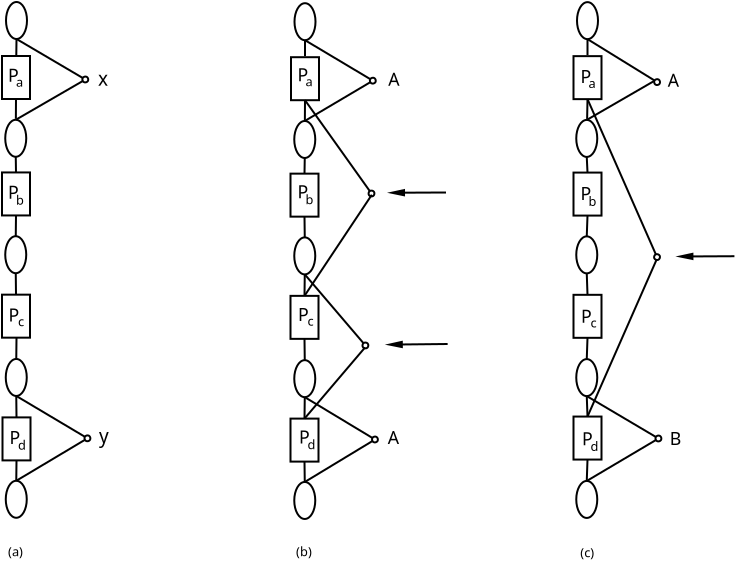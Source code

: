<?xml version="1.0" encoding="UTF-8"?>
<dia:diagram xmlns:dia="http://www.lysator.liu.se/~alla/dia/">
  <dia:layer name="Background" visible="true">
    <dia:object type="Standard - Ellipse" version="0" id="O0">
      <dia:attribute name="obj_pos">
        <dia:point val="9.95,0.6"/>
      </dia:attribute>
      <dia:attribute name="obj_bb">
        <dia:rectangle val="9.9,0.55;11.05,2.5"/>
      </dia:attribute>
      <dia:attribute name="elem_corner">
        <dia:point val="9.95,0.6"/>
      </dia:attribute>
      <dia:attribute name="elem_width">
        <dia:real val="1.05"/>
      </dia:attribute>
      <dia:attribute name="elem_height">
        <dia:real val="1.85"/>
      </dia:attribute>
    </dia:object>
    <dia:object type="Standard - Line" version="0" id="O1">
      <dia:attribute name="obj_pos">
        <dia:point val="10.475,2.45"/>
      </dia:attribute>
      <dia:attribute name="obj_bb">
        <dia:rectangle val="10.414,2.399;10.526,3.301"/>
      </dia:attribute>
      <dia:attribute name="conn_endpoints">
        <dia:point val="10.475,2.45"/>
        <dia:point val="10.465,3.25"/>
      </dia:attribute>
      <dia:attribute name="numcp">
        <dia:int val="1"/>
      </dia:attribute>
      <dia:connections>
        <dia:connection handle="0" to="O0" connection="6"/>
        <dia:connection handle="1" to="O2" connection="8"/>
      </dia:connections>
    </dia:object>
    <dia:object type="Standard - Box" version="0" id="O2">
      <dia:attribute name="obj_pos">
        <dia:point val="9.75,3.3"/>
      </dia:attribute>
      <dia:attribute name="obj_bb">
        <dia:rectangle val="9.7,3.25;11.2,5.5"/>
      </dia:attribute>
      <dia:attribute name="elem_corner">
        <dia:point val="9.75,3.3"/>
      </dia:attribute>
      <dia:attribute name="elem_width">
        <dia:real val="1.4"/>
      </dia:attribute>
      <dia:attribute name="elem_height">
        <dia:real val="2.15"/>
      </dia:attribute>
      <dia:attribute name="show_background">
        <dia:boolean val="true"/>
      </dia:attribute>
    </dia:object>
    <dia:object type="Standard - Line" version="0" id="O3">
      <dia:attribute name="obj_pos">
        <dia:point val="10.45,5.45"/>
      </dia:attribute>
      <dia:attribute name="obj_bb">
        <dia:rectangle val="10.393,5.4;10.5,6.489"/>
      </dia:attribute>
      <dia:attribute name="conn_endpoints">
        <dia:point val="10.45,5.45"/>
        <dia:point val="10.444,6.439"/>
      </dia:attribute>
      <dia:attribute name="numcp">
        <dia:int val="1"/>
      </dia:attribute>
      <dia:connections>
        <dia:connection handle="0" to="O2" connection="6"/>
        <dia:connection handle="1" to="O4" connection="8"/>
      </dia:connections>
    </dia:object>
    <dia:object type="Standard - Ellipse" version="0" id="O4">
      <dia:attribute name="obj_pos">
        <dia:point val="9.912,6.489"/>
      </dia:attribute>
      <dia:attribute name="obj_bb">
        <dia:rectangle val="9.863,6.439;11.012,8.389"/>
      </dia:attribute>
      <dia:attribute name="elem_corner">
        <dia:point val="9.912,6.489"/>
      </dia:attribute>
      <dia:attribute name="elem_width">
        <dia:real val="1.05"/>
      </dia:attribute>
      <dia:attribute name="elem_height">
        <dia:real val="1.85"/>
      </dia:attribute>
    </dia:object>
    <dia:object type="Standard - Line" version="0" id="O5">
      <dia:attribute name="obj_pos">
        <dia:point val="10.438,8.339"/>
      </dia:attribute>
      <dia:attribute name="obj_bb">
        <dia:rectangle val="10.387,8.288;10.501,9.173"/>
      </dia:attribute>
      <dia:attribute name="conn_endpoints">
        <dia:point val="10.438,8.339"/>
        <dia:point val="10.45,9.122"/>
      </dia:attribute>
      <dia:attribute name="numcp">
        <dia:int val="1"/>
      </dia:attribute>
      <dia:connections>
        <dia:connection handle="0" to="O4" connection="6"/>
        <dia:connection handle="1" to="O6" connection="1"/>
      </dia:connections>
    </dia:object>
    <dia:object type="Standard - Box" version="0" id="O6">
      <dia:attribute name="obj_pos">
        <dia:point val="9.75,9.122"/>
      </dia:attribute>
      <dia:attribute name="obj_bb">
        <dia:rectangle val="9.7,9.072;11.2,11.322"/>
      </dia:attribute>
      <dia:attribute name="elem_corner">
        <dia:point val="9.75,9.122"/>
      </dia:attribute>
      <dia:attribute name="elem_width">
        <dia:real val="1.4"/>
      </dia:attribute>
      <dia:attribute name="elem_height">
        <dia:real val="2.15"/>
      </dia:attribute>
      <dia:attribute name="show_background">
        <dia:boolean val="true"/>
      </dia:attribute>
    </dia:object>
    <dia:object type="Standard - Line" version="0" id="O7">
      <dia:attribute name="obj_pos">
        <dia:point val="10.45,11.272"/>
      </dia:attribute>
      <dia:attribute name="obj_bb">
        <dia:rectangle val="10.387,11.221;10.501,12.361"/>
      </dia:attribute>
      <dia:attribute name="conn_endpoints">
        <dia:point val="10.45,11.272"/>
        <dia:point val="10.438,12.31"/>
      </dia:attribute>
      <dia:attribute name="numcp">
        <dia:int val="1"/>
      </dia:attribute>
      <dia:connections>
        <dia:connection handle="0" to="O6" connection="6"/>
        <dia:connection handle="1" to="O8" connection="1"/>
      </dia:connections>
    </dia:object>
    <dia:object type="Standard - Ellipse" version="0" id="O8">
      <dia:attribute name="obj_pos">
        <dia:point val="9.912,12.31"/>
      </dia:attribute>
      <dia:attribute name="obj_bb">
        <dia:rectangle val="9.863,12.261;11.012,14.21"/>
      </dia:attribute>
      <dia:attribute name="elem_corner">
        <dia:point val="9.912,12.31"/>
      </dia:attribute>
      <dia:attribute name="elem_width">
        <dia:real val="1.05"/>
      </dia:attribute>
      <dia:attribute name="elem_height">
        <dia:real val="1.85"/>
      </dia:attribute>
    </dia:object>
    <dia:object type="Standard - Line" version="0" id="O9">
      <dia:attribute name="obj_pos">
        <dia:point val="10.438,14.161"/>
      </dia:attribute>
      <dia:attribute name="obj_bb">
        <dia:rectangle val="10.387,14.11;10.501,15.284"/>
      </dia:attribute>
      <dia:attribute name="conn_endpoints">
        <dia:point val="10.438,14.161"/>
        <dia:point val="10.45,15.233"/>
      </dia:attribute>
      <dia:attribute name="numcp">
        <dia:int val="1"/>
      </dia:attribute>
      <dia:connections>
        <dia:connection handle="0" to="O8" connection="6"/>
        <dia:connection handle="1" to="O10" connection="1"/>
      </dia:connections>
    </dia:object>
    <dia:object type="Standard - Box" version="0" id="O10">
      <dia:attribute name="obj_pos">
        <dia:point val="9.75,15.233"/>
      </dia:attribute>
      <dia:attribute name="obj_bb">
        <dia:rectangle val="9.7,15.183;11.2,17.433"/>
      </dia:attribute>
      <dia:attribute name="elem_corner">
        <dia:point val="9.75,15.233"/>
      </dia:attribute>
      <dia:attribute name="elem_width">
        <dia:real val="1.4"/>
      </dia:attribute>
      <dia:attribute name="elem_height">
        <dia:real val="2.15"/>
      </dia:attribute>
      <dia:attribute name="show_background">
        <dia:boolean val="true"/>
      </dia:attribute>
    </dia:object>
    <dia:object type="Standard - Line" version="0" id="O11">
      <dia:attribute name="obj_pos">
        <dia:point val="10.475,17.383"/>
      </dia:attribute>
      <dia:attribute name="obj_bb">
        <dia:rectangle val="10.412,17.332;10.526,18.499"/>
      </dia:attribute>
      <dia:attribute name="conn_endpoints">
        <dia:point val="10.475,17.383"/>
        <dia:point val="10.463,18.448"/>
      </dia:attribute>
      <dia:attribute name="numcp">
        <dia:int val="1"/>
      </dia:attribute>
      <dia:connections>
        <dia:connection handle="0" to="O10" connection="6"/>
        <dia:connection handle="1" to="O12" connection="1"/>
      </dia:connections>
    </dia:object>
    <dia:object type="Standard - Ellipse" version="0" id="O12">
      <dia:attribute name="obj_pos">
        <dia:point val="9.938,18.448"/>
      </dia:attribute>
      <dia:attribute name="obj_bb">
        <dia:rectangle val="9.888,18.398;11.038,20.348"/>
      </dia:attribute>
      <dia:attribute name="elem_corner">
        <dia:point val="9.938,18.448"/>
      </dia:attribute>
      <dia:attribute name="elem_width">
        <dia:real val="1.05"/>
      </dia:attribute>
      <dia:attribute name="elem_height">
        <dia:real val="1.85"/>
      </dia:attribute>
    </dia:object>
    <dia:object type="Standard - Line" version="0" id="O13">
      <dia:attribute name="obj_pos">
        <dia:point val="10.463,20.298"/>
      </dia:attribute>
      <dia:attribute name="obj_bb">
        <dia:rectangle val="10.412,20.247;10.526,21.421"/>
      </dia:attribute>
      <dia:attribute name="conn_endpoints">
        <dia:point val="10.463,20.298"/>
        <dia:point val="10.475,21.37"/>
      </dia:attribute>
      <dia:attribute name="numcp">
        <dia:int val="1"/>
      </dia:attribute>
      <dia:connections>
        <dia:connection handle="0" to="O12" connection="6"/>
        <dia:connection handle="1" to="O14" connection="1"/>
      </dia:connections>
    </dia:object>
    <dia:object type="Standard - Box" version="0" id="O14">
      <dia:attribute name="obj_pos">
        <dia:point val="9.775,21.37"/>
      </dia:attribute>
      <dia:attribute name="obj_bb">
        <dia:rectangle val="9.725,21.32;11.225,23.57"/>
      </dia:attribute>
      <dia:attribute name="elem_corner">
        <dia:point val="9.775,21.37"/>
      </dia:attribute>
      <dia:attribute name="elem_width">
        <dia:real val="1.4"/>
      </dia:attribute>
      <dia:attribute name="elem_height">
        <dia:real val="2.15"/>
      </dia:attribute>
      <dia:attribute name="show_background">
        <dia:boolean val="true"/>
      </dia:attribute>
    </dia:object>
    <dia:object type="Standard - Line" version="0" id="O15">
      <dia:attribute name="obj_pos">
        <dia:point val="10.475,23.52"/>
      </dia:attribute>
      <dia:attribute name="obj_bb">
        <dia:rectangle val="10.412,23.47;10.526,24.59"/>
      </dia:attribute>
      <dia:attribute name="conn_endpoints">
        <dia:point val="10.475,23.52"/>
        <dia:point val="10.463,24.539"/>
      </dia:attribute>
      <dia:attribute name="numcp">
        <dia:int val="1"/>
      </dia:attribute>
      <dia:connections>
        <dia:connection handle="0" to="O14" connection="6"/>
        <dia:connection handle="1" to="O16" connection="1"/>
      </dia:connections>
    </dia:object>
    <dia:object type="Standard - Ellipse" version="0" id="O16">
      <dia:attribute name="obj_pos">
        <dia:point val="9.938,24.539"/>
      </dia:attribute>
      <dia:attribute name="obj_bb">
        <dia:rectangle val="9.888,24.489;11.038,26.439"/>
      </dia:attribute>
      <dia:attribute name="elem_corner">
        <dia:point val="9.938,24.539"/>
      </dia:attribute>
      <dia:attribute name="elem_width">
        <dia:real val="1.05"/>
      </dia:attribute>
      <dia:attribute name="elem_height">
        <dia:real val="1.85"/>
      </dia:attribute>
    </dia:object>
    <dia:object type="Standard - Line" version="0" id="O17">
      <dia:attribute name="obj_pos">
        <dia:point val="10.475,2.45"/>
      </dia:attribute>
      <dia:attribute name="obj_bb">
        <dia:rectangle val="10.406,2.382;14.156,4.69"/>
      </dia:attribute>
      <dia:attribute name="conn_endpoints">
        <dia:point val="10.475,2.45"/>
        <dia:point val="14.088,4.576"/>
      </dia:attribute>
      <dia:attribute name="numcp">
        <dia:int val="1"/>
      </dia:attribute>
      <dia:attribute name="end_arrow">
        <dia:enum val="9"/>
      </dia:attribute>
      <dia:attribute name="end_arrow_length">
        <dia:real val="0.3"/>
      </dia:attribute>
      <dia:attribute name="end_arrow_width">
        <dia:real val="0.3"/>
      </dia:attribute>
      <dia:connections>
        <dia:connection handle="0" to="O0" connection="6"/>
      </dia:connections>
    </dia:object>
    <dia:object type="Standard - Line" version="0" id="O18">
      <dia:attribute name="obj_pos">
        <dia:point val="10.438,6.489"/>
      </dia:attribute>
      <dia:attribute name="obj_bb">
        <dia:rectangle val="10.369,4.483;13.856,6.557"/>
      </dia:attribute>
      <dia:attribute name="conn_endpoints">
        <dia:point val="10.438,6.489"/>
        <dia:point val="13.788,4.551"/>
      </dia:attribute>
      <dia:attribute name="numcp">
        <dia:int val="1"/>
      </dia:attribute>
      <dia:connections>
        <dia:connection handle="0" to="O4" connection="1"/>
      </dia:connections>
    </dia:object>
    <dia:object type="Standard - Line" version="0" id="O19">
      <dia:attribute name="obj_pos">
        <dia:point val="10.463,20.298"/>
      </dia:attribute>
      <dia:attribute name="obj_bb">
        <dia:rectangle val="10.394,20.23;14.262,22.631"/>
      </dia:attribute>
      <dia:attribute name="conn_endpoints">
        <dia:point val="10.463,20.298"/>
        <dia:point val="14.194,22.518"/>
      </dia:attribute>
      <dia:attribute name="numcp">
        <dia:int val="1"/>
      </dia:attribute>
      <dia:attribute name="end_arrow">
        <dia:enum val="9"/>
      </dia:attribute>
      <dia:attribute name="end_arrow_length">
        <dia:real val="0.3"/>
      </dia:attribute>
      <dia:attribute name="end_arrow_width">
        <dia:real val="0.3"/>
      </dia:attribute>
      <dia:connections>
        <dia:connection handle="0" to="O12" connection="6"/>
      </dia:connections>
    </dia:object>
    <dia:object type="Standard - Line" version="0" id="O20">
      <dia:attribute name="obj_pos">
        <dia:point val="10.463,24.539"/>
      </dia:attribute>
      <dia:attribute name="obj_bb">
        <dia:rectangle val="10.394,22.425;13.962,24.608"/>
      </dia:attribute>
      <dia:attribute name="conn_endpoints">
        <dia:point val="10.463,24.539"/>
        <dia:point val="13.893,22.493"/>
      </dia:attribute>
      <dia:attribute name="numcp">
        <dia:int val="1"/>
      </dia:attribute>
      <dia:connections>
        <dia:connection handle="0" to="O16" connection="1"/>
      </dia:connections>
    </dia:object>
    <dia:object type="Standard - Ellipse" version="0" id="O21">
      <dia:attribute name="obj_pos">
        <dia:point val="24.375,0.66"/>
      </dia:attribute>
      <dia:attribute name="obj_bb">
        <dia:rectangle val="24.325,0.61;25.475,2.56"/>
      </dia:attribute>
      <dia:attribute name="elem_corner">
        <dia:point val="24.375,0.66"/>
      </dia:attribute>
      <dia:attribute name="elem_width">
        <dia:real val="1.05"/>
      </dia:attribute>
      <dia:attribute name="elem_height">
        <dia:real val="1.85"/>
      </dia:attribute>
    </dia:object>
    <dia:object type="Standard - Line" version="0" id="O22">
      <dia:attribute name="obj_pos">
        <dia:point val="24.9,2.51"/>
      </dia:attribute>
      <dia:attribute name="obj_bb">
        <dia:rectangle val="24.85,2.46;24.95,3.36"/>
      </dia:attribute>
      <dia:attribute name="conn_endpoints">
        <dia:point val="24.9,2.51"/>
        <dia:point val="24.9,3.31"/>
      </dia:attribute>
      <dia:attribute name="numcp">
        <dia:int val="1"/>
      </dia:attribute>
      <dia:connections>
        <dia:connection handle="0" to="O21" connection="6"/>
        <dia:connection handle="1" to="O23" connection="8"/>
      </dia:connections>
    </dia:object>
    <dia:object type="Standard - Box" version="0" id="O23">
      <dia:attribute name="obj_pos">
        <dia:point val="24.2,3.36"/>
      </dia:attribute>
      <dia:attribute name="obj_bb">
        <dia:rectangle val="24.15,3.31;25.65,5.56"/>
      </dia:attribute>
      <dia:attribute name="elem_corner">
        <dia:point val="24.2,3.36"/>
      </dia:attribute>
      <dia:attribute name="elem_width">
        <dia:real val="1.4"/>
      </dia:attribute>
      <dia:attribute name="elem_height">
        <dia:real val="2.15"/>
      </dia:attribute>
      <dia:attribute name="show_background">
        <dia:boolean val="true"/>
      </dia:attribute>
    </dia:object>
    <dia:object type="Standard - Line" version="0" id="O24">
      <dia:attribute name="obj_pos">
        <dia:point val="24.9,5.51"/>
      </dia:attribute>
      <dia:attribute name="obj_bb">
        <dia:rectangle val="24.843,5.46;24.95,6.549"/>
      </dia:attribute>
      <dia:attribute name="conn_endpoints">
        <dia:point val="24.9,5.51"/>
        <dia:point val="24.894,6.499"/>
      </dia:attribute>
      <dia:attribute name="numcp">
        <dia:int val="1"/>
      </dia:attribute>
      <dia:connections>
        <dia:connection handle="0" to="O23" connection="6"/>
        <dia:connection handle="1" to="O25" connection="8"/>
      </dia:connections>
    </dia:object>
    <dia:object type="Standard - Ellipse" version="0" id="O25">
      <dia:attribute name="obj_pos">
        <dia:point val="24.363,6.549"/>
      </dia:attribute>
      <dia:attribute name="obj_bb">
        <dia:rectangle val="24.313,6.499;25.463,8.449"/>
      </dia:attribute>
      <dia:attribute name="elem_corner">
        <dia:point val="24.363,6.549"/>
      </dia:attribute>
      <dia:attribute name="elem_width">
        <dia:real val="1.05"/>
      </dia:attribute>
      <dia:attribute name="elem_height">
        <dia:real val="1.85"/>
      </dia:attribute>
    </dia:object>
    <dia:object type="Standard - Line" version="0" id="O26">
      <dia:attribute name="obj_pos">
        <dia:point val="24.888,8.399"/>
      </dia:attribute>
      <dia:attribute name="obj_bb">
        <dia:rectangle val="24.824,8.348;24.938,9.233"/>
      </dia:attribute>
      <dia:attribute name="conn_endpoints">
        <dia:point val="24.888,8.399"/>
        <dia:point val="24.875,9.182"/>
      </dia:attribute>
      <dia:attribute name="numcp">
        <dia:int val="1"/>
      </dia:attribute>
      <dia:connections>
        <dia:connection handle="0" to="O25" connection="6"/>
        <dia:connection handle="1" to="O27" connection="1"/>
      </dia:connections>
    </dia:object>
    <dia:object type="Standard - Box" version="0" id="O27">
      <dia:attribute name="obj_pos">
        <dia:point val="24.175,9.182"/>
      </dia:attribute>
      <dia:attribute name="obj_bb">
        <dia:rectangle val="24.125,9.132;25.625,11.382"/>
      </dia:attribute>
      <dia:attribute name="elem_corner">
        <dia:point val="24.175,9.182"/>
      </dia:attribute>
      <dia:attribute name="elem_width">
        <dia:real val="1.4"/>
      </dia:attribute>
      <dia:attribute name="elem_height">
        <dia:real val="2.15"/>
      </dia:attribute>
      <dia:attribute name="show_background">
        <dia:boolean val="true"/>
      </dia:attribute>
    </dia:object>
    <dia:object type="Standard - Line" version="0" id="O28">
      <dia:attribute name="obj_pos">
        <dia:point val="24.875,11.332"/>
      </dia:attribute>
      <dia:attribute name="obj_bb">
        <dia:rectangle val="24.825,11.281;24.938,12.421"/>
      </dia:attribute>
      <dia:attribute name="conn_endpoints">
        <dia:point val="24.875,11.332"/>
        <dia:point val="24.888,12.37"/>
      </dia:attribute>
      <dia:attribute name="numcp">
        <dia:int val="1"/>
      </dia:attribute>
      <dia:connections>
        <dia:connection handle="0" to="O27" connection="6"/>
        <dia:connection handle="1" to="O29" connection="1"/>
      </dia:connections>
    </dia:object>
    <dia:object type="Standard - Ellipse" version="0" id="O29">
      <dia:attribute name="obj_pos">
        <dia:point val="24.363,12.37"/>
      </dia:attribute>
      <dia:attribute name="obj_bb">
        <dia:rectangle val="24.313,12.32;25.463,14.271"/>
      </dia:attribute>
      <dia:attribute name="elem_corner">
        <dia:point val="24.363,12.37"/>
      </dia:attribute>
      <dia:attribute name="elem_width">
        <dia:real val="1.05"/>
      </dia:attribute>
      <dia:attribute name="elem_height">
        <dia:real val="1.85"/>
      </dia:attribute>
    </dia:object>
    <dia:object type="Standard - Line" version="0" id="O30">
      <dia:attribute name="obj_pos">
        <dia:point val="24.888,14.22"/>
      </dia:attribute>
      <dia:attribute name="obj_bb">
        <dia:rectangle val="24.825,14.17;24.938,15.344"/>
      </dia:attribute>
      <dia:attribute name="conn_endpoints">
        <dia:point val="24.888,14.22"/>
        <dia:point val="24.875,15.293"/>
      </dia:attribute>
      <dia:attribute name="numcp">
        <dia:int val="1"/>
      </dia:attribute>
      <dia:connections>
        <dia:connection handle="0" to="O29" connection="6"/>
        <dia:connection handle="1" to="O31" connection="1"/>
      </dia:connections>
    </dia:object>
    <dia:object type="Standard - Box" version="0" id="O31">
      <dia:attribute name="obj_pos">
        <dia:point val="24.175,15.293"/>
      </dia:attribute>
      <dia:attribute name="obj_bb">
        <dia:rectangle val="24.125,15.243;25.625,17.493"/>
      </dia:attribute>
      <dia:attribute name="elem_corner">
        <dia:point val="24.175,15.293"/>
      </dia:attribute>
      <dia:attribute name="elem_width">
        <dia:real val="1.4"/>
      </dia:attribute>
      <dia:attribute name="elem_height">
        <dia:real val="2.15"/>
      </dia:attribute>
      <dia:attribute name="show_background">
        <dia:boolean val="true"/>
      </dia:attribute>
    </dia:object>
    <dia:object type="Standard - Line" version="0" id="O32">
      <dia:attribute name="obj_pos">
        <dia:point val="24.875,17.443"/>
      </dia:attribute>
      <dia:attribute name="obj_bb">
        <dia:rectangle val="24.825,17.392;24.938,18.558"/>
      </dia:attribute>
      <dia:attribute name="conn_endpoints">
        <dia:point val="24.875,17.443"/>
        <dia:point val="24.888,18.508"/>
      </dia:attribute>
      <dia:attribute name="numcp">
        <dia:int val="1"/>
      </dia:attribute>
      <dia:connections>
        <dia:connection handle="0" to="O31" connection="6"/>
        <dia:connection handle="1" to="O33" connection="1"/>
      </dia:connections>
    </dia:object>
    <dia:object type="Standard - Ellipse" version="0" id="O33">
      <dia:attribute name="obj_pos">
        <dia:point val="24.363,18.508"/>
      </dia:attribute>
      <dia:attribute name="obj_bb">
        <dia:rectangle val="24.313,18.458;25.463,20.408"/>
      </dia:attribute>
      <dia:attribute name="elem_corner">
        <dia:point val="24.363,18.508"/>
      </dia:attribute>
      <dia:attribute name="elem_width">
        <dia:real val="1.05"/>
      </dia:attribute>
      <dia:attribute name="elem_height">
        <dia:real val="1.85"/>
      </dia:attribute>
    </dia:object>
    <dia:object type="Standard - Line" version="0" id="O34">
      <dia:attribute name="obj_pos">
        <dia:point val="24.888,20.358"/>
      </dia:attribute>
      <dia:attribute name="obj_bb">
        <dia:rectangle val="24.825,20.307;24.938,21.481"/>
      </dia:attribute>
      <dia:attribute name="conn_endpoints">
        <dia:point val="24.888,20.358"/>
        <dia:point val="24.875,21.43"/>
      </dia:attribute>
      <dia:attribute name="numcp">
        <dia:int val="1"/>
      </dia:attribute>
      <dia:connections>
        <dia:connection handle="0" to="O33" connection="6"/>
        <dia:connection handle="1" to="O35" connection="1"/>
      </dia:connections>
    </dia:object>
    <dia:object type="Standard - Box" version="0" id="O35">
      <dia:attribute name="obj_pos">
        <dia:point val="24.175,21.43"/>
      </dia:attribute>
      <dia:attribute name="obj_bb">
        <dia:rectangle val="24.125,21.38;25.625,23.63"/>
      </dia:attribute>
      <dia:attribute name="elem_corner">
        <dia:point val="24.175,21.43"/>
      </dia:attribute>
      <dia:attribute name="elem_width">
        <dia:real val="1.4"/>
      </dia:attribute>
      <dia:attribute name="elem_height">
        <dia:real val="2.15"/>
      </dia:attribute>
      <dia:attribute name="show_background">
        <dia:boolean val="true"/>
      </dia:attribute>
    </dia:object>
    <dia:object type="Standard - Line" version="0" id="O36">
      <dia:attribute name="obj_pos">
        <dia:point val="24.875,23.58"/>
      </dia:attribute>
      <dia:attribute name="obj_bb">
        <dia:rectangle val="24.825,23.53;24.938,24.65"/>
      </dia:attribute>
      <dia:attribute name="conn_endpoints">
        <dia:point val="24.875,23.58"/>
        <dia:point val="24.888,24.599"/>
      </dia:attribute>
      <dia:attribute name="numcp">
        <dia:int val="1"/>
      </dia:attribute>
      <dia:connections>
        <dia:connection handle="0" to="O35" connection="6"/>
        <dia:connection handle="1" to="O37" connection="1"/>
      </dia:connections>
    </dia:object>
    <dia:object type="Standard - Ellipse" version="0" id="O37">
      <dia:attribute name="obj_pos">
        <dia:point val="24.363,24.599"/>
      </dia:attribute>
      <dia:attribute name="obj_bb">
        <dia:rectangle val="24.313,24.549;25.463,26.499"/>
      </dia:attribute>
      <dia:attribute name="elem_corner">
        <dia:point val="24.363,24.599"/>
      </dia:attribute>
      <dia:attribute name="elem_width">
        <dia:real val="1.05"/>
      </dia:attribute>
      <dia:attribute name="elem_height">
        <dia:real val="1.85"/>
      </dia:attribute>
    </dia:object>
    <dia:object type="Standard - Line" version="0" id="O38">
      <dia:attribute name="obj_pos">
        <dia:point val="24.9,2.51"/>
      </dia:attribute>
      <dia:attribute name="obj_bb">
        <dia:rectangle val="24.831,2.441;28.531,4.749"/>
      </dia:attribute>
      <dia:attribute name="conn_endpoints">
        <dia:point val="24.9,2.51"/>
        <dia:point val="28.463,4.636"/>
      </dia:attribute>
      <dia:attribute name="numcp">
        <dia:int val="1"/>
      </dia:attribute>
      <dia:attribute name="end_arrow">
        <dia:enum val="9"/>
      </dia:attribute>
      <dia:attribute name="end_arrow_length">
        <dia:real val="0.3"/>
      </dia:attribute>
      <dia:attribute name="end_arrow_width">
        <dia:real val="0.3"/>
      </dia:attribute>
      <dia:connections>
        <dia:connection handle="0" to="O21" connection="6"/>
      </dia:connections>
    </dia:object>
    <dia:object type="Standard - Line" version="0" id="O39">
      <dia:attribute name="obj_pos">
        <dia:point val="24.888,6.549"/>
      </dia:attribute>
      <dia:attribute name="obj_bb">
        <dia:rectangle val="24.819,4.543;28.231,6.617"/>
      </dia:attribute>
      <dia:attribute name="conn_endpoints">
        <dia:point val="24.888,6.549"/>
        <dia:point val="28.163,4.611"/>
      </dia:attribute>
      <dia:attribute name="numcp">
        <dia:int val="1"/>
      </dia:attribute>
      <dia:connections>
        <dia:connection handle="0" to="O25" connection="1"/>
      </dia:connections>
    </dia:object>
    <dia:object type="Standard - Line" version="0" id="O40">
      <dia:attribute name="obj_pos">
        <dia:point val="24.888,20.358"/>
      </dia:attribute>
      <dia:attribute name="obj_bb">
        <dia:rectangle val="24.819,20.289;28.637,22.69"/>
      </dia:attribute>
      <dia:attribute name="conn_endpoints">
        <dia:point val="24.888,20.358"/>
        <dia:point val="28.569,22.578"/>
      </dia:attribute>
      <dia:attribute name="numcp">
        <dia:int val="1"/>
      </dia:attribute>
      <dia:attribute name="end_arrow">
        <dia:enum val="9"/>
      </dia:attribute>
      <dia:attribute name="end_arrow_length">
        <dia:real val="0.3"/>
      </dia:attribute>
      <dia:attribute name="end_arrow_width">
        <dia:real val="0.3"/>
      </dia:attribute>
      <dia:connections>
        <dia:connection handle="0" to="O33" connection="6"/>
      </dia:connections>
    </dia:object>
    <dia:object type="Standard - Line" version="0" id="O41">
      <dia:attribute name="obj_pos">
        <dia:point val="24.888,24.599"/>
      </dia:attribute>
      <dia:attribute name="obj_bb">
        <dia:rectangle val="24.819,22.485;28.337,24.668"/>
      </dia:attribute>
      <dia:attribute name="conn_endpoints">
        <dia:point val="24.888,24.599"/>
        <dia:point val="28.269,22.553"/>
      </dia:attribute>
      <dia:attribute name="numcp">
        <dia:int val="1"/>
      </dia:attribute>
      <dia:connections>
        <dia:connection handle="0" to="O37" connection="1"/>
      </dia:connections>
    </dia:object>
    <dia:object type="Standard - Ellipse" version="0" id="O42">
      <dia:attribute name="obj_pos">
        <dia:point val="38.5,0.607"/>
      </dia:attribute>
      <dia:attribute name="obj_bb">
        <dia:rectangle val="38.45,0.557;39.6,2.507"/>
      </dia:attribute>
      <dia:attribute name="elem_corner">
        <dia:point val="38.5,0.607"/>
      </dia:attribute>
      <dia:attribute name="elem_width">
        <dia:real val="1.05"/>
      </dia:attribute>
      <dia:attribute name="elem_height">
        <dia:real val="1.85"/>
      </dia:attribute>
    </dia:object>
    <dia:object type="Standard - Line" version="0" id="O43">
      <dia:attribute name="obj_pos">
        <dia:point val="39.025,2.457"/>
      </dia:attribute>
      <dia:attribute name="obj_bb">
        <dia:rectangle val="38.975,2.407;39.075,3.308"/>
      </dia:attribute>
      <dia:attribute name="conn_endpoints">
        <dia:point val="39.025,2.457"/>
        <dia:point val="39.025,3.258"/>
      </dia:attribute>
      <dia:attribute name="numcp">
        <dia:int val="1"/>
      </dia:attribute>
      <dia:connections>
        <dia:connection handle="0" to="O42" connection="6"/>
        <dia:connection handle="1" to="O44" connection="8"/>
      </dia:connections>
    </dia:object>
    <dia:object type="Standard - Box" version="0" id="O44">
      <dia:attribute name="obj_pos">
        <dia:point val="38.325,3.307"/>
      </dia:attribute>
      <dia:attribute name="obj_bb">
        <dia:rectangle val="38.275,3.257;39.775,5.507"/>
      </dia:attribute>
      <dia:attribute name="elem_corner">
        <dia:point val="38.325,3.307"/>
      </dia:attribute>
      <dia:attribute name="elem_width">
        <dia:real val="1.4"/>
      </dia:attribute>
      <dia:attribute name="elem_height">
        <dia:real val="2.15"/>
      </dia:attribute>
      <dia:attribute name="show_background">
        <dia:boolean val="true"/>
      </dia:attribute>
    </dia:object>
    <dia:object type="Standard - Line" version="0" id="O45">
      <dia:attribute name="obj_pos">
        <dia:point val="39.025,5.457"/>
      </dia:attribute>
      <dia:attribute name="obj_bb">
        <dia:rectangle val="38.955,5.406;39.076,6.497"/>
      </dia:attribute>
      <dia:attribute name="conn_endpoints">
        <dia:point val="39.025,5.457"/>
        <dia:point val="39.006,6.446"/>
      </dia:attribute>
      <dia:attribute name="numcp">
        <dia:int val="1"/>
      </dia:attribute>
      <dia:connections>
        <dia:connection handle="0" to="O44" connection="6"/>
        <dia:connection handle="1" to="O46" connection="8"/>
      </dia:connections>
    </dia:object>
    <dia:object type="Standard - Ellipse" version="0" id="O46">
      <dia:attribute name="obj_pos">
        <dia:point val="38.463,6.496"/>
      </dia:attribute>
      <dia:attribute name="obj_bb">
        <dia:rectangle val="38.413,6.446;39.563,8.396"/>
      </dia:attribute>
      <dia:attribute name="elem_corner">
        <dia:point val="38.463,6.496"/>
      </dia:attribute>
      <dia:attribute name="elem_width">
        <dia:real val="1.05"/>
      </dia:attribute>
      <dia:attribute name="elem_height">
        <dia:real val="1.85"/>
      </dia:attribute>
    </dia:object>
    <dia:object type="Standard - Line" version="0" id="O47">
      <dia:attribute name="obj_pos">
        <dia:point val="38.988,8.346"/>
      </dia:attribute>
      <dia:attribute name="obj_bb">
        <dia:rectangle val="38.935,8.294;39.077,9.182"/>
      </dia:attribute>
      <dia:attribute name="conn_endpoints">
        <dia:point val="38.988,8.346"/>
        <dia:point val="39.025,9.129"/>
      </dia:attribute>
      <dia:attribute name="numcp">
        <dia:int val="1"/>
      </dia:attribute>
      <dia:connections>
        <dia:connection handle="0" to="O46" connection="6"/>
        <dia:connection handle="1" to="O48" connection="1"/>
      </dia:connections>
    </dia:object>
    <dia:object type="Standard - Box" version="0" id="O48">
      <dia:attribute name="obj_pos">
        <dia:point val="38.325,9.129"/>
      </dia:attribute>
      <dia:attribute name="obj_bb">
        <dia:rectangle val="38.275,9.079;39.775,11.329"/>
      </dia:attribute>
      <dia:attribute name="elem_corner">
        <dia:point val="38.325,9.129"/>
      </dia:attribute>
      <dia:attribute name="elem_width">
        <dia:real val="1.4"/>
      </dia:attribute>
      <dia:attribute name="elem_height">
        <dia:real val="2.15"/>
      </dia:attribute>
      <dia:attribute name="show_background">
        <dia:boolean val="true"/>
      </dia:attribute>
    </dia:object>
    <dia:object type="Standard - Line" version="0" id="O49">
      <dia:attribute name="obj_pos">
        <dia:point val="39.025,11.279"/>
      </dia:attribute>
      <dia:attribute name="obj_bb">
        <dia:rectangle val="38.936,11.227;39.077,12.37"/>
      </dia:attribute>
      <dia:attribute name="conn_endpoints">
        <dia:point val="39.025,11.279"/>
        <dia:point val="38.988,12.318"/>
      </dia:attribute>
      <dia:attribute name="numcp">
        <dia:int val="1"/>
      </dia:attribute>
      <dia:connections>
        <dia:connection handle="0" to="O48" connection="6"/>
        <dia:connection handle="1" to="O50" connection="1"/>
      </dia:connections>
    </dia:object>
    <dia:object type="Standard - Ellipse" version="0" id="O50">
      <dia:attribute name="obj_pos">
        <dia:point val="38.463,12.318"/>
      </dia:attribute>
      <dia:attribute name="obj_bb">
        <dia:rectangle val="38.413,12.268;39.563,14.218"/>
      </dia:attribute>
      <dia:attribute name="elem_corner">
        <dia:point val="38.463,12.318"/>
      </dia:attribute>
      <dia:attribute name="elem_width">
        <dia:real val="1.05"/>
      </dia:attribute>
      <dia:attribute name="elem_height">
        <dia:real val="1.85"/>
      </dia:attribute>
    </dia:object>
    <dia:object type="Standard - Line" version="0" id="O51">
      <dia:attribute name="obj_pos">
        <dia:point val="38.988,14.168"/>
      </dia:attribute>
      <dia:attribute name="obj_bb">
        <dia:rectangle val="38.936,14.116;39.077,15.292"/>
      </dia:attribute>
      <dia:attribute name="conn_endpoints">
        <dia:point val="38.988,14.168"/>
        <dia:point val="39.025,15.241"/>
      </dia:attribute>
      <dia:attribute name="numcp">
        <dia:int val="1"/>
      </dia:attribute>
      <dia:connections>
        <dia:connection handle="0" to="O50" connection="6"/>
        <dia:connection handle="1" to="O52" connection="1"/>
      </dia:connections>
    </dia:object>
    <dia:object type="Standard - Box" version="0" id="O52">
      <dia:attribute name="obj_pos">
        <dia:point val="38.325,15.241"/>
      </dia:attribute>
      <dia:attribute name="obj_bb">
        <dia:rectangle val="38.275,15.191;39.775,17.441"/>
      </dia:attribute>
      <dia:attribute name="elem_corner">
        <dia:point val="38.325,15.241"/>
      </dia:attribute>
      <dia:attribute name="elem_width">
        <dia:real val="1.4"/>
      </dia:attribute>
      <dia:attribute name="elem_height">
        <dia:real val="2.15"/>
      </dia:attribute>
      <dia:attribute name="show_background">
        <dia:boolean val="true"/>
      </dia:attribute>
    </dia:object>
    <dia:object type="Standard - Line" version="0" id="O53">
      <dia:attribute name="obj_pos">
        <dia:point val="39.025,17.39"/>
      </dia:attribute>
      <dia:attribute name="obj_bb">
        <dia:rectangle val="38.936,17.339;39.077,18.507"/>
      </dia:attribute>
      <dia:attribute name="conn_endpoints">
        <dia:point val="39.025,17.39"/>
        <dia:point val="38.988,18.455"/>
      </dia:attribute>
      <dia:attribute name="numcp">
        <dia:int val="1"/>
      </dia:attribute>
      <dia:connections>
        <dia:connection handle="0" to="O52" connection="6"/>
        <dia:connection handle="1" to="O54" connection="1"/>
      </dia:connections>
    </dia:object>
    <dia:object type="Standard - Ellipse" version="0" id="O54">
      <dia:attribute name="obj_pos">
        <dia:point val="38.463,18.455"/>
      </dia:attribute>
      <dia:attribute name="obj_bb">
        <dia:rectangle val="38.413,18.405;39.563,20.355"/>
      </dia:attribute>
      <dia:attribute name="elem_corner">
        <dia:point val="38.463,18.455"/>
      </dia:attribute>
      <dia:attribute name="elem_width">
        <dia:real val="1.05"/>
      </dia:attribute>
      <dia:attribute name="elem_height">
        <dia:real val="1.85"/>
      </dia:attribute>
    </dia:object>
    <dia:object type="Standard - Line" version="0" id="O55">
      <dia:attribute name="obj_pos">
        <dia:point val="38.988,20.305"/>
      </dia:attribute>
      <dia:attribute name="obj_bb">
        <dia:rectangle val="38.936,20.254;39.077,21.38"/>
      </dia:attribute>
      <dia:attribute name="conn_endpoints">
        <dia:point val="38.988,20.305"/>
        <dia:point val="39.025,21.328"/>
      </dia:attribute>
      <dia:attribute name="numcp">
        <dia:int val="1"/>
      </dia:attribute>
      <dia:connections>
        <dia:connection handle="0" to="O54" connection="6"/>
        <dia:connection handle="1" to="O56" connection="1"/>
      </dia:connections>
    </dia:object>
    <dia:object type="Standard - Box" version="0" id="O56">
      <dia:attribute name="obj_pos">
        <dia:point val="38.325,21.328"/>
      </dia:attribute>
      <dia:attribute name="obj_bb">
        <dia:rectangle val="38.275,21.278;39.775,23.528"/>
      </dia:attribute>
      <dia:attribute name="elem_corner">
        <dia:point val="38.325,21.328"/>
      </dia:attribute>
      <dia:attribute name="elem_width">
        <dia:real val="1.4"/>
      </dia:attribute>
      <dia:attribute name="elem_height">
        <dia:real val="2.15"/>
      </dia:attribute>
      <dia:attribute name="show_background">
        <dia:boolean val="true"/>
      </dia:attribute>
    </dia:object>
    <dia:object type="Standard - Line" version="0" id="O57">
      <dia:attribute name="obj_pos">
        <dia:point val="39.025,23.478"/>
      </dia:attribute>
      <dia:attribute name="obj_bb">
        <dia:rectangle val="38.936,23.426;39.077,24.598"/>
      </dia:attribute>
      <dia:attribute name="conn_endpoints">
        <dia:point val="39.025,23.478"/>
        <dia:point val="38.988,24.547"/>
      </dia:attribute>
      <dia:attribute name="numcp">
        <dia:int val="1"/>
      </dia:attribute>
      <dia:connections>
        <dia:connection handle="0" to="O56" connection="6"/>
        <dia:connection handle="1" to="O58" connection="1"/>
      </dia:connections>
    </dia:object>
    <dia:object type="Standard - Ellipse" version="0" id="O58">
      <dia:attribute name="obj_pos">
        <dia:point val="38.463,24.547"/>
      </dia:attribute>
      <dia:attribute name="obj_bb">
        <dia:rectangle val="38.413,24.497;39.563,26.447"/>
      </dia:attribute>
      <dia:attribute name="elem_corner">
        <dia:point val="38.463,24.547"/>
      </dia:attribute>
      <dia:attribute name="elem_width">
        <dia:real val="1.05"/>
      </dia:attribute>
      <dia:attribute name="elem_height">
        <dia:real val="1.85"/>
      </dia:attribute>
    </dia:object>
    <dia:object type="Standard - Line" version="0" id="O59">
      <dia:attribute name="obj_pos">
        <dia:point val="39.025,2.457"/>
      </dia:attribute>
      <dia:attribute name="obj_bb">
        <dia:rectangle val="38.956,2.389;42.744,4.819"/>
      </dia:attribute>
      <dia:attribute name="conn_endpoints">
        <dia:point val="39.025,2.457"/>
        <dia:point val="42.675,4.71"/>
      </dia:attribute>
      <dia:attribute name="numcp">
        <dia:int val="1"/>
      </dia:attribute>
      <dia:attribute name="end_arrow">
        <dia:enum val="9"/>
      </dia:attribute>
      <dia:attribute name="end_arrow_length">
        <dia:real val="0.3"/>
      </dia:attribute>
      <dia:attribute name="end_arrow_width">
        <dia:real val="0.3"/>
      </dia:attribute>
      <dia:connections>
        <dia:connection handle="0" to="O42" connection="6"/>
      </dia:connections>
    </dia:object>
    <dia:object type="Standard - Line" version="0" id="O60">
      <dia:attribute name="obj_pos">
        <dia:point val="38.988,6.496"/>
      </dia:attribute>
      <dia:attribute name="obj_bb">
        <dia:rectangle val="38.919,4.49;42.406,6.564"/>
      </dia:attribute>
      <dia:attribute name="conn_endpoints">
        <dia:point val="38.988,6.496"/>
        <dia:point val="42.338,4.559"/>
      </dia:attribute>
      <dia:attribute name="numcp">
        <dia:int val="1"/>
      </dia:attribute>
      <dia:connections>
        <dia:connection handle="0" to="O46" connection="1"/>
      </dia:connections>
    </dia:object>
    <dia:object type="Standard - Line" version="0" id="O61">
      <dia:attribute name="obj_pos">
        <dia:point val="38.988,20.305"/>
      </dia:attribute>
      <dia:attribute name="obj_bb">
        <dia:rectangle val="38.919,20.237;42.812,22.64"/>
      </dia:attribute>
      <dia:attribute name="conn_endpoints">
        <dia:point val="38.988,20.305"/>
        <dia:point val="42.744,22.526"/>
      </dia:attribute>
      <dia:attribute name="numcp">
        <dia:int val="1"/>
      </dia:attribute>
      <dia:attribute name="end_arrow">
        <dia:enum val="9"/>
      </dia:attribute>
      <dia:attribute name="end_arrow_length">
        <dia:real val="0.3"/>
      </dia:attribute>
      <dia:attribute name="end_arrow_width">
        <dia:real val="0.3"/>
      </dia:attribute>
      <dia:connections>
        <dia:connection handle="0" to="O54" connection="6"/>
      </dia:connections>
    </dia:object>
    <dia:object type="Standard - Line" version="0" id="O62">
      <dia:attribute name="obj_pos">
        <dia:point val="38.988,24.547"/>
      </dia:attribute>
      <dia:attribute name="obj_bb">
        <dia:rectangle val="38.919,22.432;42.512,24.615"/>
      </dia:attribute>
      <dia:attribute name="conn_endpoints">
        <dia:point val="38.988,24.547"/>
        <dia:point val="42.444,22.501"/>
      </dia:attribute>
      <dia:attribute name="numcp">
        <dia:int val="1"/>
      </dia:attribute>
      <dia:connections>
        <dia:connection handle="0" to="O58" connection="1"/>
      </dia:connections>
    </dia:object>
    <dia:object type="Standard - Text" version="1" id="O63">
      <dia:attribute name="obj_pos">
        <dia:point val="14.55,4.782"/>
      </dia:attribute>
      <dia:attribute name="obj_bb">
        <dia:rectangle val="14.55,3.9;15.113,5.007"/>
      </dia:attribute>
      <dia:attribute name="text">
        <dia:composite type="text">
          <dia:attribute name="string">
            <dia:string>#x#</dia:string>
          </dia:attribute>
          <dia:attribute name="font">
            <dia:font family="sans" style="0" name="Helvetica"/>
          </dia:attribute>
          <dia:attribute name="height">
            <dia:real val="1.188"/>
          </dia:attribute>
          <dia:attribute name="pos">
            <dia:point val="14.55,4.782"/>
          </dia:attribute>
          <dia:attribute name="color">
            <dia:color val="#000000"/>
          </dia:attribute>
          <dia:attribute name="alignment">
            <dia:enum val="0"/>
          </dia:attribute>
        </dia:composite>
      </dia:attribute>
      <dia:attribute name="valign">
        <dia:enum val="3"/>
      </dia:attribute>
    </dia:object>
    <dia:object type="Standard - Text" version="1" id="O64">
      <dia:attribute name="obj_pos">
        <dia:point val="14.6,22.645"/>
      </dia:attribute>
      <dia:attribute name="obj_bb">
        <dia:rectangle val="14.6,21.762;15.162,22.87"/>
      </dia:attribute>
      <dia:attribute name="text">
        <dia:composite type="text">
          <dia:attribute name="string">
            <dia:string>#y#</dia:string>
          </dia:attribute>
          <dia:attribute name="font">
            <dia:font family="sans" style="0" name="Helvetica"/>
          </dia:attribute>
          <dia:attribute name="height">
            <dia:real val="1.188"/>
          </dia:attribute>
          <dia:attribute name="pos">
            <dia:point val="14.6,22.645"/>
          </dia:attribute>
          <dia:attribute name="color">
            <dia:color val="#000000"/>
          </dia:attribute>
          <dia:attribute name="alignment">
            <dia:enum val="0"/>
          </dia:attribute>
        </dia:composite>
      </dia:attribute>
      <dia:attribute name="valign">
        <dia:enum val="3"/>
      </dia:attribute>
    </dia:object>
    <dia:object type="Standard - Text" version="1" id="O65">
      <dia:attribute name="obj_pos">
        <dia:point val="10.05,28.307"/>
      </dia:attribute>
      <dia:attribute name="obj_bb">
        <dia:rectangle val="10.05,27.712;10.943,28.46"/>
      </dia:attribute>
      <dia:attribute name="text">
        <dia:composite type="text">
          <dia:attribute name="string">
            <dia:string>#(a)#</dia:string>
          </dia:attribute>
          <dia:attribute name="font">
            <dia:font family="sans" style="0" name="Helvetica"/>
          </dia:attribute>
          <dia:attribute name="height">
            <dia:real val="0.8"/>
          </dia:attribute>
          <dia:attribute name="pos">
            <dia:point val="10.05,28.307"/>
          </dia:attribute>
          <dia:attribute name="color">
            <dia:color val="#000000"/>
          </dia:attribute>
          <dia:attribute name="alignment">
            <dia:enum val="0"/>
          </dia:attribute>
        </dia:composite>
      </dia:attribute>
      <dia:attribute name="valign">
        <dia:enum val="3"/>
      </dia:attribute>
    </dia:object>
    <dia:object type="Standard - Text" version="1" id="O66">
      <dia:attribute name="obj_pos">
        <dia:point val="24.45,28.307"/>
      </dia:attribute>
      <dia:attribute name="obj_bb">
        <dia:rectangle val="24.45,27.712;25.358,28.46"/>
      </dia:attribute>
      <dia:attribute name="text">
        <dia:composite type="text">
          <dia:attribute name="string">
            <dia:string>#(b)#</dia:string>
          </dia:attribute>
          <dia:attribute name="font">
            <dia:font family="sans" style="0" name="Helvetica"/>
          </dia:attribute>
          <dia:attribute name="height">
            <dia:real val="0.8"/>
          </dia:attribute>
          <dia:attribute name="pos">
            <dia:point val="24.45,28.307"/>
          </dia:attribute>
          <dia:attribute name="color">
            <dia:color val="#000000"/>
          </dia:attribute>
          <dia:attribute name="alignment">
            <dia:enum val="0"/>
          </dia:attribute>
        </dia:composite>
      </dia:attribute>
      <dia:attribute name="valign">
        <dia:enum val="3"/>
      </dia:attribute>
    </dia:object>
    <dia:object type="Standard - Text" version="1" id="O67">
      <dia:attribute name="obj_pos">
        <dia:point val="38.662,28.357"/>
      </dia:attribute>
      <dia:attribute name="obj_bb">
        <dia:rectangle val="38.662,27.762;39.515,28.51"/>
      </dia:attribute>
      <dia:attribute name="text">
        <dia:composite type="text">
          <dia:attribute name="string">
            <dia:string>#(c)#</dia:string>
          </dia:attribute>
          <dia:attribute name="font">
            <dia:font family="sans" style="0" name="Helvetica"/>
          </dia:attribute>
          <dia:attribute name="height">
            <dia:real val="0.8"/>
          </dia:attribute>
          <dia:attribute name="pos">
            <dia:point val="38.662,28.357"/>
          </dia:attribute>
          <dia:attribute name="color">
            <dia:color val="#000000"/>
          </dia:attribute>
          <dia:attribute name="alignment">
            <dia:enum val="0"/>
          </dia:attribute>
        </dia:composite>
      </dia:attribute>
      <dia:attribute name="valign">
        <dia:enum val="3"/>
      </dia:attribute>
    </dia:object>
    <dia:object type="Standard - Text" version="1" id="O68">
      <dia:attribute name="obj_pos">
        <dia:point val="29.062,4.782"/>
      </dia:attribute>
      <dia:attribute name="obj_bb">
        <dia:rectangle val="29.062,3.96;29.667,4.992"/>
      </dia:attribute>
      <dia:attribute name="text">
        <dia:composite type="text">
          <dia:attribute name="string">
            <dia:string>#A#</dia:string>
          </dia:attribute>
          <dia:attribute name="font">
            <dia:font family="sans" style="0" name="Helvetica"/>
          </dia:attribute>
          <dia:attribute name="height">
            <dia:real val="1.107"/>
          </dia:attribute>
          <dia:attribute name="pos">
            <dia:point val="29.062,4.782"/>
          </dia:attribute>
          <dia:attribute name="color">
            <dia:color val="#000000"/>
          </dia:attribute>
          <dia:attribute name="alignment">
            <dia:enum val="0"/>
          </dia:attribute>
        </dia:composite>
      </dia:attribute>
      <dia:attribute name="valign">
        <dia:enum val="3"/>
      </dia:attribute>
    </dia:object>
    <dia:object type="Standard - Text" version="1" id="O69">
      <dia:attribute name="obj_pos">
        <dia:point val="43.037,4.832"/>
      </dia:attribute>
      <dia:attribute name="obj_bb">
        <dia:rectangle val="43.037,4.012;43.642,5.042"/>
      </dia:attribute>
      <dia:attribute name="text">
        <dia:composite type="text">
          <dia:attribute name="string">
            <dia:string>#A#</dia:string>
          </dia:attribute>
          <dia:attribute name="font">
            <dia:font family="sans" style="0" name="Helvetica"/>
          </dia:attribute>
          <dia:attribute name="height">
            <dia:real val="1.103"/>
          </dia:attribute>
          <dia:attribute name="pos">
            <dia:point val="43.037,4.832"/>
          </dia:attribute>
          <dia:attribute name="color">
            <dia:color val="#000000"/>
          </dia:attribute>
          <dia:attribute name="alignment">
            <dia:enum val="0"/>
          </dia:attribute>
        </dia:composite>
      </dia:attribute>
      <dia:attribute name="valign">
        <dia:enum val="3"/>
      </dia:attribute>
    </dia:object>
    <dia:object type="Standard - Text" version="1" id="O70">
      <dia:attribute name="obj_pos">
        <dia:point val="43.137,22.745"/>
      </dia:attribute>
      <dia:attribute name="obj_bb">
        <dia:rectangle val="43.137,21.922;43.744,22.955"/>
      </dia:attribute>
      <dia:attribute name="text">
        <dia:composite type="text">
          <dia:attribute name="string">
            <dia:string>#B#</dia:string>
          </dia:attribute>
          <dia:attribute name="font">
            <dia:font family="sans" style="0" name="Helvetica"/>
          </dia:attribute>
          <dia:attribute name="height">
            <dia:real val="1.107"/>
          </dia:attribute>
          <dia:attribute name="pos">
            <dia:point val="43.137,22.745"/>
          </dia:attribute>
          <dia:attribute name="color">
            <dia:color val="#000000"/>
          </dia:attribute>
          <dia:attribute name="alignment">
            <dia:enum val="0"/>
          </dia:attribute>
        </dia:composite>
      </dia:attribute>
      <dia:attribute name="valign">
        <dia:enum val="3"/>
      </dia:attribute>
    </dia:object>
    <dia:object type="Standard - Text" version="1" id="O71">
      <dia:attribute name="obj_pos">
        <dia:point val="29.037,22.695"/>
      </dia:attribute>
      <dia:attribute name="obj_bb">
        <dia:rectangle val="29.037,21.872;29.642,22.905"/>
      </dia:attribute>
      <dia:attribute name="text">
        <dia:composite type="text">
          <dia:attribute name="string">
            <dia:string>#A#</dia:string>
          </dia:attribute>
          <dia:attribute name="font">
            <dia:font family="sans" style="0" name="Helvetica"/>
          </dia:attribute>
          <dia:attribute name="height">
            <dia:real val="1.107"/>
          </dia:attribute>
          <dia:attribute name="pos">
            <dia:point val="29.037,22.695"/>
          </dia:attribute>
          <dia:attribute name="color">
            <dia:color val="#000000"/>
          </dia:attribute>
          <dia:attribute name="alignment">
            <dia:enum val="0"/>
          </dia:attribute>
        </dia:composite>
      </dia:attribute>
      <dia:attribute name="valign">
        <dia:enum val="3"/>
      </dia:attribute>
    </dia:object>
  </dia:layer>
  <dia:layer name="New layer 1" visible="true" active="true">
    <dia:object type="Standard - Text" version="1" id="O72">
      <dia:attribute name="obj_pos">
        <dia:point val="10.05,4.582"/>
      </dia:attribute>
      <dia:attribute name="obj_bb">
        <dia:rectangle val="10.05,3.76;10.585,4.792"/>
      </dia:attribute>
      <dia:attribute name="text">
        <dia:composite type="text">
          <dia:attribute name="string">
            <dia:string>#P#</dia:string>
          </dia:attribute>
          <dia:attribute name="font">
            <dia:font family="sans" style="0" name="Helvetica"/>
          </dia:attribute>
          <dia:attribute name="height">
            <dia:real val="1.107"/>
          </dia:attribute>
          <dia:attribute name="pos">
            <dia:point val="10.05,4.582"/>
          </dia:attribute>
          <dia:attribute name="color">
            <dia:color val="#000000"/>
          </dia:attribute>
          <dia:attribute name="alignment">
            <dia:enum val="0"/>
          </dia:attribute>
        </dia:composite>
      </dia:attribute>
      <dia:attribute name="valign">
        <dia:enum val="3"/>
      </dia:attribute>
    </dia:object>
    <dia:object type="Standard - Text" version="1" id="O73">
      <dia:attribute name="obj_pos">
        <dia:point val="10.45,4.832"/>
      </dia:attribute>
      <dia:attribute name="obj_bb">
        <dia:rectangle val="10.45,4.237;10.842,4.985"/>
      </dia:attribute>
      <dia:attribute name="text">
        <dia:composite type="text">
          <dia:attribute name="string">
            <dia:string>#a#</dia:string>
          </dia:attribute>
          <dia:attribute name="font">
            <dia:font family="sans" style="0" name="Helvetica"/>
          </dia:attribute>
          <dia:attribute name="height">
            <dia:real val="0.8"/>
          </dia:attribute>
          <dia:attribute name="pos">
            <dia:point val="10.45,4.832"/>
          </dia:attribute>
          <dia:attribute name="color">
            <dia:color val="#000000"/>
          </dia:attribute>
          <dia:attribute name="alignment">
            <dia:enum val="0"/>
          </dia:attribute>
        </dia:composite>
      </dia:attribute>
      <dia:attribute name="valign">
        <dia:enum val="3"/>
      </dia:attribute>
    </dia:object>
    <dia:object type="Standard - Text" version="1" id="O74">
      <dia:attribute name="obj_pos">
        <dia:point val="10.05,10.432"/>
      </dia:attribute>
      <dia:attribute name="obj_bb">
        <dia:rectangle val="10.05,9.61;10.585,10.642"/>
      </dia:attribute>
      <dia:attribute name="text">
        <dia:composite type="text">
          <dia:attribute name="string">
            <dia:string>#P#</dia:string>
          </dia:attribute>
          <dia:attribute name="font">
            <dia:font family="sans" style="0" name="Helvetica"/>
          </dia:attribute>
          <dia:attribute name="height">
            <dia:real val="1.107"/>
          </dia:attribute>
          <dia:attribute name="pos">
            <dia:point val="10.05,10.432"/>
          </dia:attribute>
          <dia:attribute name="color">
            <dia:color val="#000000"/>
          </dia:attribute>
          <dia:attribute name="alignment">
            <dia:enum val="0"/>
          </dia:attribute>
        </dia:composite>
      </dia:attribute>
      <dia:attribute name="valign">
        <dia:enum val="3"/>
      </dia:attribute>
    </dia:object>
    <dia:object type="Standard - Text" version="1" id="O75">
      <dia:attribute name="obj_pos">
        <dia:point val="10.45,10.732"/>
      </dia:attribute>
      <dia:attribute name="obj_bb">
        <dia:rectangle val="10.45,10.137;10.857,10.885"/>
      </dia:attribute>
      <dia:attribute name="text">
        <dia:composite type="text">
          <dia:attribute name="string">
            <dia:string>#b#</dia:string>
          </dia:attribute>
          <dia:attribute name="font">
            <dia:font family="sans" style="0" name="Helvetica"/>
          </dia:attribute>
          <dia:attribute name="height">
            <dia:real val="0.8"/>
          </dia:attribute>
          <dia:attribute name="pos">
            <dia:point val="10.45,10.732"/>
          </dia:attribute>
          <dia:attribute name="color">
            <dia:color val="#000000"/>
          </dia:attribute>
          <dia:attribute name="alignment">
            <dia:enum val="0"/>
          </dia:attribute>
        </dia:composite>
      </dia:attribute>
      <dia:attribute name="valign">
        <dia:enum val="3"/>
      </dia:attribute>
    </dia:object>
    <dia:object type="Standard - Text" version="1" id="O76">
      <dia:attribute name="obj_pos">
        <dia:point val="10.075,16.575"/>
      </dia:attribute>
      <dia:attribute name="obj_bb">
        <dia:rectangle val="10.075,15.752;10.61,16.785"/>
      </dia:attribute>
      <dia:attribute name="text">
        <dia:composite type="text">
          <dia:attribute name="string">
            <dia:string>#P#</dia:string>
          </dia:attribute>
          <dia:attribute name="font">
            <dia:font family="sans" style="0" name="Helvetica"/>
          </dia:attribute>
          <dia:attribute name="height">
            <dia:real val="1.107"/>
          </dia:attribute>
          <dia:attribute name="pos">
            <dia:point val="10.075,16.575"/>
          </dia:attribute>
          <dia:attribute name="color">
            <dia:color val="#000000"/>
          </dia:attribute>
          <dia:attribute name="alignment">
            <dia:enum val="0"/>
          </dia:attribute>
        </dia:composite>
      </dia:attribute>
      <dia:attribute name="valign">
        <dia:enum val="3"/>
      </dia:attribute>
    </dia:object>
    <dia:object type="Standard - Text" version="1" id="O77">
      <dia:attribute name="obj_pos">
        <dia:point val="10.55,16.807"/>
      </dia:attribute>
      <dia:attribute name="obj_bb">
        <dia:rectangle val="10.55,16.212;10.902,16.96"/>
      </dia:attribute>
      <dia:attribute name="text">
        <dia:composite type="text">
          <dia:attribute name="string">
            <dia:string>#c#</dia:string>
          </dia:attribute>
          <dia:attribute name="font">
            <dia:font family="sans" style="0" name="Helvetica"/>
          </dia:attribute>
          <dia:attribute name="height">
            <dia:real val="0.8"/>
          </dia:attribute>
          <dia:attribute name="pos">
            <dia:point val="10.55,16.807"/>
          </dia:attribute>
          <dia:attribute name="color">
            <dia:color val="#000000"/>
          </dia:attribute>
          <dia:attribute name="alignment">
            <dia:enum val="0"/>
          </dia:attribute>
        </dia:composite>
      </dia:attribute>
      <dia:attribute name="valign">
        <dia:enum val="3"/>
      </dia:attribute>
    </dia:object>
    <dia:object type="Standard - Text" version="1" id="O78">
      <dia:attribute name="obj_pos">
        <dia:point val="10.125,22.7"/>
      </dia:attribute>
      <dia:attribute name="obj_bb">
        <dia:rectangle val="10.125,21.877;10.66,22.91"/>
      </dia:attribute>
      <dia:attribute name="text">
        <dia:composite type="text">
          <dia:attribute name="string">
            <dia:string>#P#</dia:string>
          </dia:attribute>
          <dia:attribute name="font">
            <dia:font family="sans" style="0" name="Helvetica"/>
          </dia:attribute>
          <dia:attribute name="height">
            <dia:real val="1.107"/>
          </dia:attribute>
          <dia:attribute name="pos">
            <dia:point val="10.125,22.7"/>
          </dia:attribute>
          <dia:attribute name="color">
            <dia:color val="#000000"/>
          </dia:attribute>
          <dia:attribute name="alignment">
            <dia:enum val="0"/>
          </dia:attribute>
        </dia:composite>
      </dia:attribute>
      <dia:attribute name="valign">
        <dia:enum val="3"/>
      </dia:attribute>
    </dia:object>
    <dia:object type="Standard - Text" version="1" id="O79">
      <dia:attribute name="obj_pos">
        <dia:point val="10.55,22.982"/>
      </dia:attribute>
      <dia:attribute name="obj_bb">
        <dia:rectangle val="10.55,22.387;10.957,23.135"/>
      </dia:attribute>
      <dia:attribute name="text">
        <dia:composite type="text">
          <dia:attribute name="string">
            <dia:string>#d#</dia:string>
          </dia:attribute>
          <dia:attribute name="font">
            <dia:font family="sans" style="0" name="Helvetica"/>
          </dia:attribute>
          <dia:attribute name="height">
            <dia:real val="0.8"/>
          </dia:attribute>
          <dia:attribute name="pos">
            <dia:point val="10.55,22.982"/>
          </dia:attribute>
          <dia:attribute name="color">
            <dia:color val="#000000"/>
          </dia:attribute>
          <dia:attribute name="alignment">
            <dia:enum val="0"/>
          </dia:attribute>
        </dia:composite>
      </dia:attribute>
      <dia:attribute name="valign">
        <dia:enum val="3"/>
      </dia:attribute>
    </dia:object>
    <dia:object type="Standard - Text" version="1" id="O80">
      <dia:attribute name="obj_pos">
        <dia:point val="24.525,4.557"/>
      </dia:attribute>
      <dia:attribute name="obj_bb">
        <dia:rectangle val="24.525,3.735;25.06,4.767"/>
      </dia:attribute>
      <dia:attribute name="text">
        <dia:composite type="text">
          <dia:attribute name="string">
            <dia:string>#P#</dia:string>
          </dia:attribute>
          <dia:attribute name="font">
            <dia:font family="sans" style="0" name="Helvetica"/>
          </dia:attribute>
          <dia:attribute name="height">
            <dia:real val="1.107"/>
          </dia:attribute>
          <dia:attribute name="pos">
            <dia:point val="24.525,4.557"/>
          </dia:attribute>
          <dia:attribute name="color">
            <dia:color val="#000000"/>
          </dia:attribute>
          <dia:attribute name="alignment">
            <dia:enum val="0"/>
          </dia:attribute>
        </dia:composite>
      </dia:attribute>
      <dia:attribute name="valign">
        <dia:enum val="3"/>
      </dia:attribute>
    </dia:object>
    <dia:object type="Standard - Text" version="1" id="O81">
      <dia:attribute name="obj_pos">
        <dia:point val="24.925,4.807"/>
      </dia:attribute>
      <dia:attribute name="obj_bb">
        <dia:rectangle val="24.925,4.212;25.317,4.96"/>
      </dia:attribute>
      <dia:attribute name="text">
        <dia:composite type="text">
          <dia:attribute name="string">
            <dia:string>#a#</dia:string>
          </dia:attribute>
          <dia:attribute name="font">
            <dia:font family="sans" style="0" name="Helvetica"/>
          </dia:attribute>
          <dia:attribute name="height">
            <dia:real val="0.8"/>
          </dia:attribute>
          <dia:attribute name="pos">
            <dia:point val="24.925,4.807"/>
          </dia:attribute>
          <dia:attribute name="color">
            <dia:color val="#000000"/>
          </dia:attribute>
          <dia:attribute name="alignment">
            <dia:enum val="0"/>
          </dia:attribute>
        </dia:composite>
      </dia:attribute>
      <dia:attribute name="valign">
        <dia:enum val="3"/>
      </dia:attribute>
    </dia:object>
    <dia:object type="Standard - Text" version="1" id="O82">
      <dia:attribute name="obj_pos">
        <dia:point val="24.525,10.407"/>
      </dia:attribute>
      <dia:attribute name="obj_bb">
        <dia:rectangle val="24.525,9.585;25.06,10.617"/>
      </dia:attribute>
      <dia:attribute name="text">
        <dia:composite type="text">
          <dia:attribute name="string">
            <dia:string>#P#</dia:string>
          </dia:attribute>
          <dia:attribute name="font">
            <dia:font family="sans" style="0" name="Helvetica"/>
          </dia:attribute>
          <dia:attribute name="height">
            <dia:real val="1.107"/>
          </dia:attribute>
          <dia:attribute name="pos">
            <dia:point val="24.525,10.407"/>
          </dia:attribute>
          <dia:attribute name="color">
            <dia:color val="#000000"/>
          </dia:attribute>
          <dia:attribute name="alignment">
            <dia:enum val="0"/>
          </dia:attribute>
        </dia:composite>
      </dia:attribute>
      <dia:attribute name="valign">
        <dia:enum val="3"/>
      </dia:attribute>
    </dia:object>
    <dia:object type="Standard - Text" version="1" id="O83">
      <dia:attribute name="obj_pos">
        <dia:point val="24.925,10.707"/>
      </dia:attribute>
      <dia:attribute name="obj_bb">
        <dia:rectangle val="24.925,10.112;25.332,10.86"/>
      </dia:attribute>
      <dia:attribute name="text">
        <dia:composite type="text">
          <dia:attribute name="string">
            <dia:string>#b#</dia:string>
          </dia:attribute>
          <dia:attribute name="font">
            <dia:font family="sans" style="0" name="Helvetica"/>
          </dia:attribute>
          <dia:attribute name="height">
            <dia:real val="0.8"/>
          </dia:attribute>
          <dia:attribute name="pos">
            <dia:point val="24.925,10.707"/>
          </dia:attribute>
          <dia:attribute name="color">
            <dia:color val="#000000"/>
          </dia:attribute>
          <dia:attribute name="alignment">
            <dia:enum val="0"/>
          </dia:attribute>
        </dia:composite>
      </dia:attribute>
      <dia:attribute name="valign">
        <dia:enum val="3"/>
      </dia:attribute>
    </dia:object>
    <dia:object type="Standard - Text" version="1" id="O84">
      <dia:attribute name="obj_pos">
        <dia:point val="24.55,16.55"/>
      </dia:attribute>
      <dia:attribute name="obj_bb">
        <dia:rectangle val="24.55,15.727;25.085,16.76"/>
      </dia:attribute>
      <dia:attribute name="text">
        <dia:composite type="text">
          <dia:attribute name="string">
            <dia:string>#P#</dia:string>
          </dia:attribute>
          <dia:attribute name="font">
            <dia:font family="sans" style="0" name="Helvetica"/>
          </dia:attribute>
          <dia:attribute name="height">
            <dia:real val="1.107"/>
          </dia:attribute>
          <dia:attribute name="pos">
            <dia:point val="24.55,16.55"/>
          </dia:attribute>
          <dia:attribute name="color">
            <dia:color val="#000000"/>
          </dia:attribute>
          <dia:attribute name="alignment">
            <dia:enum val="0"/>
          </dia:attribute>
        </dia:composite>
      </dia:attribute>
      <dia:attribute name="valign">
        <dia:enum val="3"/>
      </dia:attribute>
    </dia:object>
    <dia:object type="Standard - Text" version="1" id="O85">
      <dia:attribute name="obj_pos">
        <dia:point val="25.025,16.782"/>
      </dia:attribute>
      <dia:attribute name="obj_bb">
        <dia:rectangle val="25.025,16.187;25.378,16.935"/>
      </dia:attribute>
      <dia:attribute name="text">
        <dia:composite type="text">
          <dia:attribute name="string">
            <dia:string>#c#</dia:string>
          </dia:attribute>
          <dia:attribute name="font">
            <dia:font family="sans" style="0" name="Helvetica"/>
          </dia:attribute>
          <dia:attribute name="height">
            <dia:real val="0.8"/>
          </dia:attribute>
          <dia:attribute name="pos">
            <dia:point val="25.025,16.782"/>
          </dia:attribute>
          <dia:attribute name="color">
            <dia:color val="#000000"/>
          </dia:attribute>
          <dia:attribute name="alignment">
            <dia:enum val="0"/>
          </dia:attribute>
        </dia:composite>
      </dia:attribute>
      <dia:attribute name="valign">
        <dia:enum val="3"/>
      </dia:attribute>
    </dia:object>
    <dia:object type="Standard - Text" version="1" id="O86">
      <dia:attribute name="obj_pos">
        <dia:point val="24.6,22.675"/>
      </dia:attribute>
      <dia:attribute name="obj_bb">
        <dia:rectangle val="24.6,21.852;25.135,22.885"/>
      </dia:attribute>
      <dia:attribute name="text">
        <dia:composite type="text">
          <dia:attribute name="string">
            <dia:string>#P#</dia:string>
          </dia:attribute>
          <dia:attribute name="font">
            <dia:font family="sans" style="0" name="Helvetica"/>
          </dia:attribute>
          <dia:attribute name="height">
            <dia:real val="1.107"/>
          </dia:attribute>
          <dia:attribute name="pos">
            <dia:point val="24.6,22.675"/>
          </dia:attribute>
          <dia:attribute name="color">
            <dia:color val="#000000"/>
          </dia:attribute>
          <dia:attribute name="alignment">
            <dia:enum val="0"/>
          </dia:attribute>
        </dia:composite>
      </dia:attribute>
      <dia:attribute name="valign">
        <dia:enum val="3"/>
      </dia:attribute>
    </dia:object>
    <dia:object type="Standard - Text" version="1" id="O87">
      <dia:attribute name="obj_pos">
        <dia:point val="25.025,22.957"/>
      </dia:attribute>
      <dia:attribute name="obj_bb">
        <dia:rectangle val="25.025,22.362;25.433,23.11"/>
      </dia:attribute>
      <dia:attribute name="text">
        <dia:composite type="text">
          <dia:attribute name="string">
            <dia:string>#d#</dia:string>
          </dia:attribute>
          <dia:attribute name="font">
            <dia:font family="sans" style="0" name="Helvetica"/>
          </dia:attribute>
          <dia:attribute name="height">
            <dia:real val="0.8"/>
          </dia:attribute>
          <dia:attribute name="pos">
            <dia:point val="25.025,22.957"/>
          </dia:attribute>
          <dia:attribute name="color">
            <dia:color val="#000000"/>
          </dia:attribute>
          <dia:attribute name="alignment">
            <dia:enum val="0"/>
          </dia:attribute>
        </dia:composite>
      </dia:attribute>
      <dia:attribute name="valign">
        <dia:enum val="3"/>
      </dia:attribute>
    </dia:object>
    <dia:object type="Standard - Text" version="1" id="O88">
      <dia:attribute name="obj_pos">
        <dia:point val="38.675,4.647"/>
      </dia:attribute>
      <dia:attribute name="obj_bb">
        <dia:rectangle val="38.675,3.825;39.21,4.857"/>
      </dia:attribute>
      <dia:attribute name="text">
        <dia:composite type="text">
          <dia:attribute name="string">
            <dia:string>#P#</dia:string>
          </dia:attribute>
          <dia:attribute name="font">
            <dia:font family="sans" style="0" name="Helvetica"/>
          </dia:attribute>
          <dia:attribute name="height">
            <dia:real val="1.107"/>
          </dia:attribute>
          <dia:attribute name="pos">
            <dia:point val="38.675,4.647"/>
          </dia:attribute>
          <dia:attribute name="color">
            <dia:color val="#000000"/>
          </dia:attribute>
          <dia:attribute name="alignment">
            <dia:enum val="0"/>
          </dia:attribute>
        </dia:composite>
      </dia:attribute>
      <dia:attribute name="valign">
        <dia:enum val="3"/>
      </dia:attribute>
    </dia:object>
    <dia:object type="Standard - Text" version="1" id="O89">
      <dia:attribute name="obj_pos">
        <dia:point val="39.075,4.897"/>
      </dia:attribute>
      <dia:attribute name="obj_bb">
        <dia:rectangle val="39.075,4.302;39.468,5.05"/>
      </dia:attribute>
      <dia:attribute name="text">
        <dia:composite type="text">
          <dia:attribute name="string">
            <dia:string>#a#</dia:string>
          </dia:attribute>
          <dia:attribute name="font">
            <dia:font family="sans" style="0" name="Helvetica"/>
          </dia:attribute>
          <dia:attribute name="height">
            <dia:real val="0.8"/>
          </dia:attribute>
          <dia:attribute name="pos">
            <dia:point val="39.075,4.897"/>
          </dia:attribute>
          <dia:attribute name="color">
            <dia:color val="#000000"/>
          </dia:attribute>
          <dia:attribute name="alignment">
            <dia:enum val="0"/>
          </dia:attribute>
        </dia:composite>
      </dia:attribute>
      <dia:attribute name="valign">
        <dia:enum val="3"/>
      </dia:attribute>
    </dia:object>
    <dia:object type="Standard - Text" version="1" id="O90">
      <dia:attribute name="obj_pos">
        <dia:point val="38.675,10.497"/>
      </dia:attribute>
      <dia:attribute name="obj_bb">
        <dia:rectangle val="38.675,9.675;39.21,10.707"/>
      </dia:attribute>
      <dia:attribute name="text">
        <dia:composite type="text">
          <dia:attribute name="string">
            <dia:string>#P#</dia:string>
          </dia:attribute>
          <dia:attribute name="font">
            <dia:font family="sans" style="0" name="Helvetica"/>
          </dia:attribute>
          <dia:attribute name="height">
            <dia:real val="1.107"/>
          </dia:attribute>
          <dia:attribute name="pos">
            <dia:point val="38.675,10.497"/>
          </dia:attribute>
          <dia:attribute name="color">
            <dia:color val="#000000"/>
          </dia:attribute>
          <dia:attribute name="alignment">
            <dia:enum val="0"/>
          </dia:attribute>
        </dia:composite>
      </dia:attribute>
      <dia:attribute name="valign">
        <dia:enum val="3"/>
      </dia:attribute>
    </dia:object>
    <dia:object type="Standard - Text" version="1" id="O91">
      <dia:attribute name="obj_pos">
        <dia:point val="39.075,10.797"/>
      </dia:attribute>
      <dia:attribute name="obj_bb">
        <dia:rectangle val="39.075,10.202;39.483,10.95"/>
      </dia:attribute>
      <dia:attribute name="text">
        <dia:composite type="text">
          <dia:attribute name="string">
            <dia:string>#b#</dia:string>
          </dia:attribute>
          <dia:attribute name="font">
            <dia:font family="sans" style="0" name="Helvetica"/>
          </dia:attribute>
          <dia:attribute name="height">
            <dia:real val="0.8"/>
          </dia:attribute>
          <dia:attribute name="pos">
            <dia:point val="39.075,10.797"/>
          </dia:attribute>
          <dia:attribute name="color">
            <dia:color val="#000000"/>
          </dia:attribute>
          <dia:attribute name="alignment">
            <dia:enum val="0"/>
          </dia:attribute>
        </dia:composite>
      </dia:attribute>
      <dia:attribute name="valign">
        <dia:enum val="3"/>
      </dia:attribute>
    </dia:object>
    <dia:object type="Standard - Text" version="1" id="O92">
      <dia:attribute name="obj_pos">
        <dia:point val="38.7,16.64"/>
      </dia:attribute>
      <dia:attribute name="obj_bb">
        <dia:rectangle val="38.7,15.817;39.235,16.85"/>
      </dia:attribute>
      <dia:attribute name="text">
        <dia:composite type="text">
          <dia:attribute name="string">
            <dia:string>#P#</dia:string>
          </dia:attribute>
          <dia:attribute name="font">
            <dia:font family="sans" style="0" name="Helvetica"/>
          </dia:attribute>
          <dia:attribute name="height">
            <dia:real val="1.107"/>
          </dia:attribute>
          <dia:attribute name="pos">
            <dia:point val="38.7,16.64"/>
          </dia:attribute>
          <dia:attribute name="color">
            <dia:color val="#000000"/>
          </dia:attribute>
          <dia:attribute name="alignment">
            <dia:enum val="0"/>
          </dia:attribute>
        </dia:composite>
      </dia:attribute>
      <dia:attribute name="valign">
        <dia:enum val="3"/>
      </dia:attribute>
    </dia:object>
    <dia:object type="Standard - Text" version="1" id="O93">
      <dia:attribute name="obj_pos">
        <dia:point val="39.175,16.872"/>
      </dia:attribute>
      <dia:attribute name="obj_bb">
        <dia:rectangle val="39.175,16.277;39.528,17.025"/>
      </dia:attribute>
      <dia:attribute name="text">
        <dia:composite type="text">
          <dia:attribute name="string">
            <dia:string>#c#</dia:string>
          </dia:attribute>
          <dia:attribute name="font">
            <dia:font family="sans" style="0" name="Helvetica"/>
          </dia:attribute>
          <dia:attribute name="height">
            <dia:real val="0.8"/>
          </dia:attribute>
          <dia:attribute name="pos">
            <dia:point val="39.175,16.872"/>
          </dia:attribute>
          <dia:attribute name="color">
            <dia:color val="#000000"/>
          </dia:attribute>
          <dia:attribute name="alignment">
            <dia:enum val="0"/>
          </dia:attribute>
        </dia:composite>
      </dia:attribute>
      <dia:attribute name="valign">
        <dia:enum val="3"/>
      </dia:attribute>
    </dia:object>
    <dia:object type="Standard - Text" version="1" id="O94">
      <dia:attribute name="obj_pos">
        <dia:point val="38.75,22.765"/>
      </dia:attribute>
      <dia:attribute name="obj_bb">
        <dia:rectangle val="38.75,21.942;39.285,22.975"/>
      </dia:attribute>
      <dia:attribute name="text">
        <dia:composite type="text">
          <dia:attribute name="string">
            <dia:string>#P#</dia:string>
          </dia:attribute>
          <dia:attribute name="font">
            <dia:font family="sans" style="0" name="Helvetica"/>
          </dia:attribute>
          <dia:attribute name="height">
            <dia:real val="1.107"/>
          </dia:attribute>
          <dia:attribute name="pos">
            <dia:point val="38.75,22.765"/>
          </dia:attribute>
          <dia:attribute name="color">
            <dia:color val="#000000"/>
          </dia:attribute>
          <dia:attribute name="alignment">
            <dia:enum val="0"/>
          </dia:attribute>
        </dia:composite>
      </dia:attribute>
      <dia:attribute name="valign">
        <dia:enum val="3"/>
      </dia:attribute>
    </dia:object>
    <dia:object type="Standard - Text" version="1" id="O95">
      <dia:attribute name="obj_pos">
        <dia:point val="39.175,23.047"/>
      </dia:attribute>
      <dia:attribute name="obj_bb">
        <dia:rectangle val="39.175,22.452;39.583,23.2"/>
      </dia:attribute>
      <dia:attribute name="text">
        <dia:composite type="text">
          <dia:attribute name="string">
            <dia:string>#d#</dia:string>
          </dia:attribute>
          <dia:attribute name="font">
            <dia:font family="sans" style="0" name="Helvetica"/>
          </dia:attribute>
          <dia:attribute name="height">
            <dia:real val="0.8"/>
          </dia:attribute>
          <dia:attribute name="pos">
            <dia:point val="39.175,23.047"/>
          </dia:attribute>
          <dia:attribute name="color">
            <dia:color val="#000000"/>
          </dia:attribute>
          <dia:attribute name="alignment">
            <dia:enum val="0"/>
          </dia:attribute>
        </dia:composite>
      </dia:attribute>
      <dia:attribute name="valign">
        <dia:enum val="3"/>
      </dia:attribute>
    </dia:object>
    <dia:object type="Standard - Line" version="0" id="O96">
      <dia:attribute name="obj_pos">
        <dia:point val="24.9,5.51"/>
      </dia:attribute>
      <dia:attribute name="obj_bb">
        <dia:rectangle val="24.83,5.44;28.433,10.407"/>
      </dia:attribute>
      <dia:attribute name="conn_endpoints">
        <dia:point val="24.9,5.51"/>
        <dia:point val="28.341,10.338"/>
      </dia:attribute>
      <dia:attribute name="numcp">
        <dia:int val="1"/>
      </dia:attribute>
      <dia:attribute name="end_arrow">
        <dia:enum val="9"/>
      </dia:attribute>
      <dia:attribute name="end_arrow_length">
        <dia:real val="0.3"/>
      </dia:attribute>
      <dia:attribute name="end_arrow_width">
        <dia:real val="0.3"/>
      </dia:attribute>
      <dia:connections>
        <dia:connection handle="0" to="O23" connection="6"/>
      </dia:connections>
    </dia:object>
    <dia:object type="Standard - Line" version="0" id="O97">
      <dia:attribute name="obj_pos">
        <dia:point val="24.875,15.293"/>
      </dia:attribute>
      <dia:attribute name="obj_bb">
        <dia:rectangle val="24.806,10.168;28.31,15.362"/>
      </dia:attribute>
      <dia:attribute name="conn_endpoints">
        <dia:point val="24.875,15.293"/>
        <dia:point val="28.241,10.238"/>
      </dia:attribute>
      <dia:attribute name="numcp">
        <dia:int val="1"/>
      </dia:attribute>
      <dia:connections>
        <dia:connection handle="0" to="O31" connection="1"/>
      </dia:connections>
    </dia:object>
    <dia:object type="Standard - Line" version="0" id="O98">
      <dia:attribute name="obj_pos">
        <dia:point val="29.191,10.137"/>
      </dia:attribute>
      <dia:attribute name="obj_bb">
        <dia:rectangle val="28.999,9.944;32.0,10.325"/>
      </dia:attribute>
      <dia:attribute name="conn_endpoints">
        <dia:point val="29.191,10.137"/>
        <dia:point val="31.95,10.125"/>
      </dia:attribute>
      <dia:attribute name="numcp">
        <dia:int val="1"/>
      </dia:attribute>
      <dia:attribute name="start_arrow">
        <dia:enum val="3"/>
      </dia:attribute>
      <dia:attribute name="start_arrow_length">
        <dia:real val="0.61"/>
      </dia:attribute>
      <dia:attribute name="start_arrow_width">
        <dia:real val="0.258"/>
      </dia:attribute>
    </dia:object>
    <dia:object type="Standard - Line" version="0" id="O99">
      <dia:attribute name="obj_pos">
        <dia:point val="24.888,14.22"/>
      </dia:attribute>
      <dia:attribute name="obj_bb">
        <dia:rectangle val="24.817,14.15;28.12,17.995"/>
      </dia:attribute>
      <dia:attribute name="conn_endpoints">
        <dia:point val="24.888,14.22"/>
        <dia:point val="28.05,17.925"/>
      </dia:attribute>
      <dia:attribute name="numcp">
        <dia:int val="1"/>
      </dia:attribute>
      <dia:attribute name="end_arrow">
        <dia:enum val="9"/>
      </dia:attribute>
      <dia:attribute name="end_arrow_length">
        <dia:real val="0.3"/>
      </dia:attribute>
      <dia:attribute name="end_arrow_width">
        <dia:real val="0.3"/>
      </dia:attribute>
      <dia:connections>
        <dia:connection handle="0" to="O29" connection="6"/>
      </dia:connections>
    </dia:object>
    <dia:object type="Standard - Line" version="0" id="O100">
      <dia:attribute name="obj_pos">
        <dia:point val="24.875,21.43"/>
      </dia:attribute>
      <dia:attribute name="obj_bb">
        <dia:rectangle val="24.805,17.805;27.971,21.501"/>
      </dia:attribute>
      <dia:attribute name="conn_endpoints">
        <dia:point val="24.875,21.43"/>
        <dia:point val="27.9,17.875"/>
      </dia:attribute>
      <dia:attribute name="numcp">
        <dia:int val="1"/>
      </dia:attribute>
      <dia:connections>
        <dia:connection handle="0" to="O35" connection="1"/>
      </dia:connections>
    </dia:object>
    <dia:object type="Standard - Line" version="0" id="O101">
      <dia:attribute name="obj_pos">
        <dia:point val="29.081,17.73"/>
      </dia:attribute>
      <dia:attribute name="obj_bb">
        <dia:rectangle val="28.889,17.532;32.083,17.913"/>
      </dia:attribute>
      <dia:attribute name="conn_endpoints">
        <dia:point val="29.081,17.73"/>
        <dia:point val="32.032,17.7"/>
      </dia:attribute>
      <dia:attribute name="numcp">
        <dia:int val="1"/>
      </dia:attribute>
      <dia:attribute name="start_arrow">
        <dia:enum val="3"/>
      </dia:attribute>
      <dia:attribute name="start_arrow_length">
        <dia:real val="0.61"/>
      </dia:attribute>
      <dia:attribute name="start_arrow_width">
        <dia:real val="0.258"/>
      </dia:attribute>
    </dia:object>
    <dia:object type="Standard - Line" version="0" id="O102">
      <dia:attribute name="obj_pos">
        <dia:point val="39.025,5.457"/>
      </dia:attribute>
      <dia:attribute name="obj_bb">
        <dia:rectangle val="38.959,5.392;42.724,13.603"/>
      </dia:attribute>
      <dia:attribute name="conn_endpoints">
        <dia:point val="39.025,5.457"/>
        <dia:point val="42.582,13.537"/>
      </dia:attribute>
      <dia:attribute name="numcp">
        <dia:int val="1"/>
      </dia:attribute>
      <dia:attribute name="end_arrow">
        <dia:enum val="9"/>
      </dia:attribute>
      <dia:attribute name="end_arrow_length">
        <dia:real val="0.3"/>
      </dia:attribute>
      <dia:attribute name="end_arrow_width">
        <dia:real val="0.3"/>
      </dia:attribute>
      <dia:connections>
        <dia:connection handle="0" to="O44" connection="6"/>
      </dia:connections>
    </dia:object>
    <dia:object type="Standard - Line" version="0" id="O103">
      <dia:attribute name="obj_pos">
        <dia:point val="39.025,21.328"/>
      </dia:attribute>
      <dia:attribute name="obj_bb">
        <dia:rectangle val="38.959,13.409;42.548,21.394"/>
      </dia:attribute>
      <dia:attribute name="conn_endpoints">
        <dia:point val="39.025,21.328"/>
        <dia:point val="42.482,13.475"/>
      </dia:attribute>
      <dia:attribute name="numcp">
        <dia:int val="1"/>
      </dia:attribute>
      <dia:connections>
        <dia:connection handle="0" to="O56" connection="1"/>
      </dia:connections>
    </dia:object>
    <dia:object type="Standard - Line" version="0" id="O104">
      <dia:attribute name="obj_pos">
        <dia:point val="43.611,13.324"/>
      </dia:attribute>
      <dia:attribute name="obj_bb">
        <dia:rectangle val="43.42,13.13;46.421,13.511"/>
      </dia:attribute>
      <dia:attribute name="conn_endpoints">
        <dia:point val="43.611,13.324"/>
        <dia:point val="46.371,13.311"/>
      </dia:attribute>
      <dia:attribute name="numcp">
        <dia:int val="1"/>
      </dia:attribute>
      <dia:attribute name="start_arrow">
        <dia:enum val="3"/>
      </dia:attribute>
      <dia:attribute name="start_arrow_length">
        <dia:real val="0.61"/>
      </dia:attribute>
      <dia:attribute name="start_arrow_width">
        <dia:real val="0.258"/>
      </dia:attribute>
    </dia:object>
  </dia:layer>
</dia:diagram>
